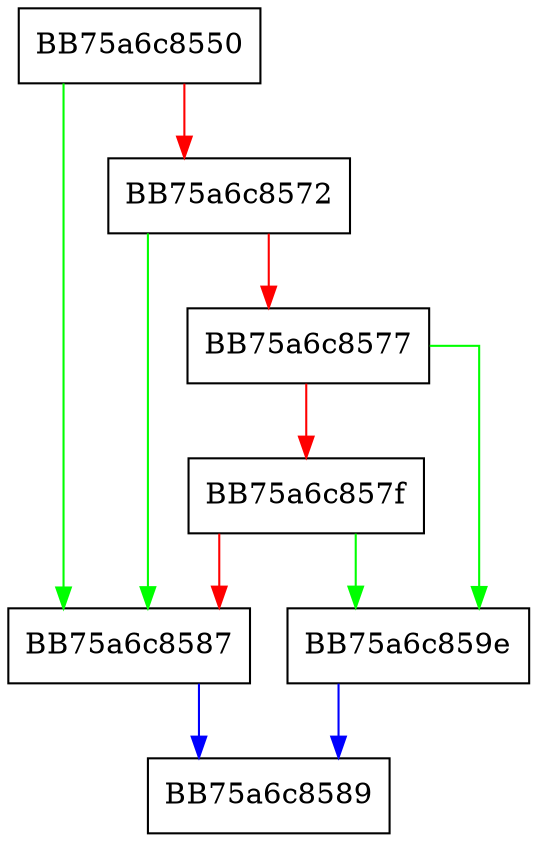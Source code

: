 digraph NotifyGetFolderLowfiCount {
  node [shape="box"];
  graph [splines=ortho];
  BB75a6c8550 -> BB75a6c8587 [color="green"];
  BB75a6c8550 -> BB75a6c8572 [color="red"];
  BB75a6c8572 -> BB75a6c8587 [color="green"];
  BB75a6c8572 -> BB75a6c8577 [color="red"];
  BB75a6c8577 -> BB75a6c859e [color="green"];
  BB75a6c8577 -> BB75a6c857f [color="red"];
  BB75a6c857f -> BB75a6c859e [color="green"];
  BB75a6c857f -> BB75a6c8587 [color="red"];
  BB75a6c8587 -> BB75a6c8589 [color="blue"];
  BB75a6c859e -> BB75a6c8589 [color="blue"];
}